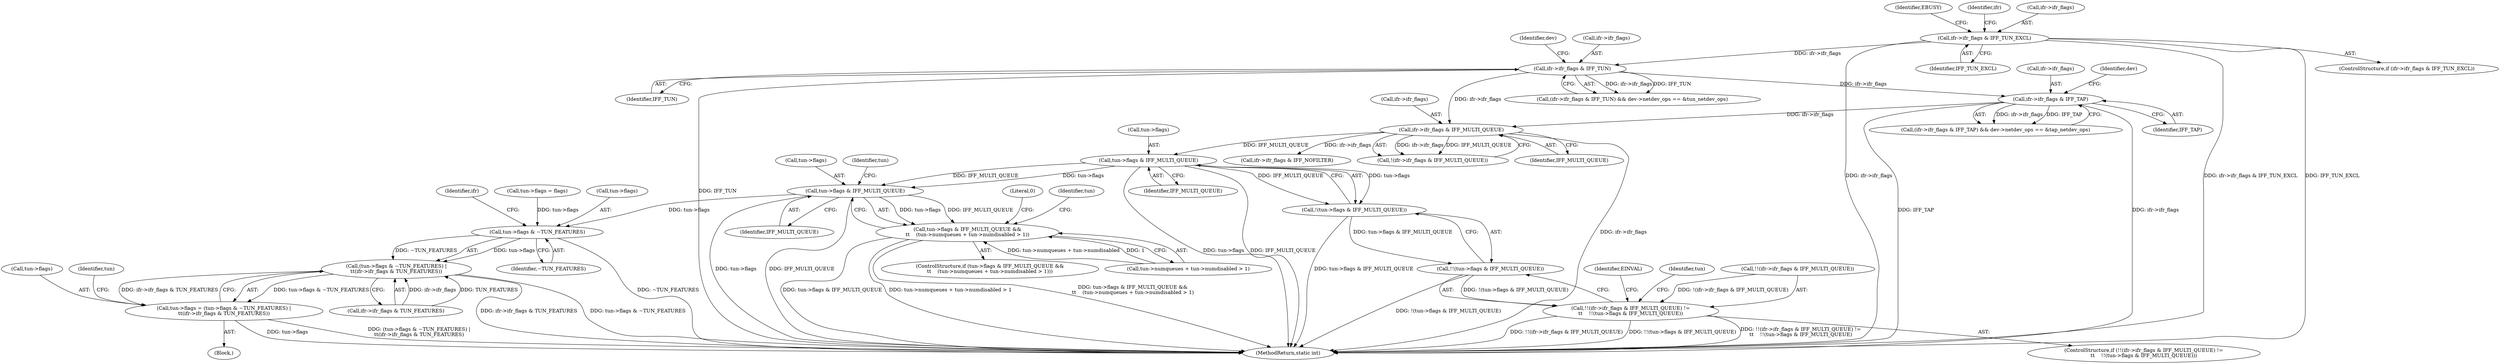 digraph "0_linux_5c25f65fd1e42685f7ccd80e0621829c105785d9@pointer" {
"1000196" [label="(Call,tun->flags & IFF_MULTI_QUEUE)"];
"1000189" [label="(Call,ifr->ifr_flags & IFF_MULTI_QUEUE)"];
"1000166" [label="(Call,ifr->ifr_flags & IFF_TAP)"];
"1000148" [label="(Call,ifr->ifr_flags & IFF_TUN)"];
"1000138" [label="(Call,ifr->ifr_flags & IFF_TUN_EXCL)"];
"1000195" [label="(Call,!(tun->flags & IFF_MULTI_QUEUE))"];
"1000194" [label="(Call,!!(tun->flags & IFF_MULTI_QUEUE))"];
"1000186" [label="(Call,!!(ifr->ifr_flags & IFF_MULTI_QUEUE) !=\n\t\t    !!(tun->flags & IFF_MULTI_QUEUE))"];
"1000240" [label="(Call,tun->flags & IFF_MULTI_QUEUE)"];
"1000239" [label="(Call,tun->flags & IFF_MULTI_QUEUE &&\n\t\t    (tun->numqueues + tun->numdisabled > 1))"];
"1000545" [label="(Call,tun->flags & ~TUN_FEATURES)"];
"1000544" [label="(Call,(tun->flags & ~TUN_FEATURES) |\n\t\t(ifr->ifr_flags & TUN_FEATURES))"];
"1000540" [label="(Call,tun->flags = (tun->flags & ~TUN_FEATURES) |\n\t\t(ifr->ifr_flags & TUN_FEATURES))"];
"1000596" [label="(MethodReturn,static int)"];
"1000187" [label="(Call,!!(ifr->ifr_flags & IFF_MULTI_QUEUE))"];
"1000256" [label="(Literal,0)"];
"1000540" [label="(Call,tun->flags = (tun->flags & ~TUN_FEATURES) |\n\t\t(ifr->ifr_flags & TUN_FEATURES))"];
"1000203" [label="(Identifier,EINVAL)"];
"1000145" [label="(Identifier,EBUSY)"];
"1000241" [label="(Call,tun->flags)"];
"1000142" [label="(Identifier,IFF_TUN_EXCL)"];
"1000165" [label="(Call,(ifr->ifr_flags & IFF_TAP) && dev->netdev_ops == &tap_netdev_ops)"];
"1000185" [label="(ControlStructure,if (!!(ifr->ifr_flags & IFF_MULTI_QUEUE) !=\n\t\t    !!(tun->flags & IFF_MULTI_QUEUE)))"];
"1000240" [label="(Call,tun->flags & IFF_MULTI_QUEUE)"];
"1000193" [label="(Identifier,IFF_MULTI_QUEUE)"];
"1000186" [label="(Call,!!(ifr->ifr_flags & IFF_MULTI_QUEUE) !=\n\t\t    !!(tun->flags & IFF_MULTI_QUEUE))"];
"1000189" [label="(Call,ifr->ifr_flags & IFF_MULTI_QUEUE)"];
"1000170" [label="(Identifier,IFF_TAP)"];
"1000137" [label="(ControlStructure,if (ifr->ifr_flags & IFF_TUN_EXCL))"];
"1000150" [label="(Identifier,ifr)"];
"1000558" [label="(Identifier,tun)"];
"1000244" [label="(Identifier,IFF_MULTI_QUEUE)"];
"1000549" [label="(Identifier,~TUN_FEATURES)"];
"1000155" [label="(Identifier,dev)"];
"1000206" [label="(Identifier,tun)"];
"1000197" [label="(Call,tun->flags)"];
"1000245" [label="(Call,tun->numqueues + tun->numdisabled > 1)"];
"1000248" [label="(Identifier,tun)"];
"1000550" [label="(Call,ifr->ifr_flags & TUN_FEATURES)"];
"1000152" [label="(Identifier,IFF_TUN)"];
"1000147" [label="(Call,(ifr->ifr_flags & IFF_TUN) && dev->netdev_ops == &tun_netdev_ops)"];
"1000166" [label="(Call,ifr->ifr_flags & IFF_TAP)"];
"1000190" [label="(Call,ifr->ifr_flags)"];
"1000194" [label="(Call,!!(tun->flags & IFF_MULTI_QUEUE))"];
"1000148" [label="(Call,ifr->ifr_flags & IFF_TUN)"];
"1000167" [label="(Call,ifr->ifr_flags)"];
"1000138" [label="(Call,ifr->ifr_flags & IFF_TUN_EXCL)"];
"1000395" [label="(Call,tun->flags = flags)"];
"1000195" [label="(Call,!(tun->flags & IFF_MULTI_QUEUE))"];
"1000196" [label="(Call,tun->flags & IFF_MULTI_QUEUE)"];
"1000227" [label="(Call,ifr->ifr_flags & IFF_NOFILTER)"];
"1000552" [label="(Identifier,ifr)"];
"1000188" [label="(Call,!(ifr->ifr_flags & IFF_MULTI_QUEUE))"];
"1000544" [label="(Call,(tun->flags & ~TUN_FEATURES) |\n\t\t(ifr->ifr_flags & TUN_FEATURES))"];
"1000238" [label="(ControlStructure,if (tun->flags & IFF_MULTI_QUEUE &&\n\t\t    (tun->numqueues + tun->numdisabled > 1)))"];
"1000173" [label="(Identifier,dev)"];
"1000149" [label="(Call,ifr->ifr_flags)"];
"1000545" [label="(Call,tun->flags & ~TUN_FEATURES)"];
"1000239" [label="(Call,tun->flags & IFF_MULTI_QUEUE &&\n\t\t    (tun->numqueues + tun->numdisabled > 1))"];
"1000110" [label="(Block,)"];
"1000546" [label="(Call,tun->flags)"];
"1000139" [label="(Call,ifr->ifr_flags)"];
"1000541" [label="(Call,tun->flags)"];
"1000200" [label="(Identifier,IFF_MULTI_QUEUE)"];
"1000534" [label="(Identifier,tun)"];
"1000196" -> "1000195"  [label="AST: "];
"1000196" -> "1000200"  [label="CFG: "];
"1000197" -> "1000196"  [label="AST: "];
"1000200" -> "1000196"  [label="AST: "];
"1000195" -> "1000196"  [label="CFG: "];
"1000196" -> "1000596"  [label="DDG: IFF_MULTI_QUEUE"];
"1000196" -> "1000596"  [label="DDG: tun->flags"];
"1000196" -> "1000195"  [label="DDG: tun->flags"];
"1000196" -> "1000195"  [label="DDG: IFF_MULTI_QUEUE"];
"1000189" -> "1000196"  [label="DDG: IFF_MULTI_QUEUE"];
"1000196" -> "1000240"  [label="DDG: tun->flags"];
"1000196" -> "1000240"  [label="DDG: IFF_MULTI_QUEUE"];
"1000189" -> "1000188"  [label="AST: "];
"1000189" -> "1000193"  [label="CFG: "];
"1000190" -> "1000189"  [label="AST: "];
"1000193" -> "1000189"  [label="AST: "];
"1000188" -> "1000189"  [label="CFG: "];
"1000189" -> "1000596"  [label="DDG: ifr->ifr_flags"];
"1000189" -> "1000188"  [label="DDG: ifr->ifr_flags"];
"1000189" -> "1000188"  [label="DDG: IFF_MULTI_QUEUE"];
"1000166" -> "1000189"  [label="DDG: ifr->ifr_flags"];
"1000148" -> "1000189"  [label="DDG: ifr->ifr_flags"];
"1000189" -> "1000227"  [label="DDG: ifr->ifr_flags"];
"1000166" -> "1000165"  [label="AST: "];
"1000166" -> "1000170"  [label="CFG: "];
"1000167" -> "1000166"  [label="AST: "];
"1000170" -> "1000166"  [label="AST: "];
"1000173" -> "1000166"  [label="CFG: "];
"1000165" -> "1000166"  [label="CFG: "];
"1000166" -> "1000596"  [label="DDG: ifr->ifr_flags"];
"1000166" -> "1000596"  [label="DDG: IFF_TAP"];
"1000166" -> "1000165"  [label="DDG: ifr->ifr_flags"];
"1000166" -> "1000165"  [label="DDG: IFF_TAP"];
"1000148" -> "1000166"  [label="DDG: ifr->ifr_flags"];
"1000148" -> "1000147"  [label="AST: "];
"1000148" -> "1000152"  [label="CFG: "];
"1000149" -> "1000148"  [label="AST: "];
"1000152" -> "1000148"  [label="AST: "];
"1000155" -> "1000148"  [label="CFG: "];
"1000147" -> "1000148"  [label="CFG: "];
"1000148" -> "1000596"  [label="DDG: IFF_TUN"];
"1000148" -> "1000147"  [label="DDG: ifr->ifr_flags"];
"1000148" -> "1000147"  [label="DDG: IFF_TUN"];
"1000138" -> "1000148"  [label="DDG: ifr->ifr_flags"];
"1000138" -> "1000137"  [label="AST: "];
"1000138" -> "1000142"  [label="CFG: "];
"1000139" -> "1000138"  [label="AST: "];
"1000142" -> "1000138"  [label="AST: "];
"1000145" -> "1000138"  [label="CFG: "];
"1000150" -> "1000138"  [label="CFG: "];
"1000138" -> "1000596"  [label="DDG: IFF_TUN_EXCL"];
"1000138" -> "1000596"  [label="DDG: ifr->ifr_flags"];
"1000138" -> "1000596"  [label="DDG: ifr->ifr_flags & IFF_TUN_EXCL"];
"1000195" -> "1000194"  [label="AST: "];
"1000194" -> "1000195"  [label="CFG: "];
"1000195" -> "1000596"  [label="DDG: tun->flags & IFF_MULTI_QUEUE"];
"1000195" -> "1000194"  [label="DDG: tun->flags & IFF_MULTI_QUEUE"];
"1000194" -> "1000186"  [label="AST: "];
"1000186" -> "1000194"  [label="CFG: "];
"1000194" -> "1000596"  [label="DDG: !(tun->flags & IFF_MULTI_QUEUE)"];
"1000194" -> "1000186"  [label="DDG: !(tun->flags & IFF_MULTI_QUEUE)"];
"1000186" -> "1000185"  [label="AST: "];
"1000187" -> "1000186"  [label="AST: "];
"1000203" -> "1000186"  [label="CFG: "];
"1000206" -> "1000186"  [label="CFG: "];
"1000186" -> "1000596"  [label="DDG: !!(ifr->ifr_flags & IFF_MULTI_QUEUE) !=\n\t\t    !!(tun->flags & IFF_MULTI_QUEUE)"];
"1000186" -> "1000596"  [label="DDG: !!(ifr->ifr_flags & IFF_MULTI_QUEUE)"];
"1000186" -> "1000596"  [label="DDG: !!(tun->flags & IFF_MULTI_QUEUE)"];
"1000187" -> "1000186"  [label="DDG: !(ifr->ifr_flags & IFF_MULTI_QUEUE)"];
"1000240" -> "1000239"  [label="AST: "];
"1000240" -> "1000244"  [label="CFG: "];
"1000241" -> "1000240"  [label="AST: "];
"1000244" -> "1000240"  [label="AST: "];
"1000248" -> "1000240"  [label="CFG: "];
"1000239" -> "1000240"  [label="CFG: "];
"1000240" -> "1000596"  [label="DDG: IFF_MULTI_QUEUE"];
"1000240" -> "1000596"  [label="DDG: tun->flags"];
"1000240" -> "1000239"  [label="DDG: tun->flags"];
"1000240" -> "1000239"  [label="DDG: IFF_MULTI_QUEUE"];
"1000240" -> "1000545"  [label="DDG: tun->flags"];
"1000239" -> "1000238"  [label="AST: "];
"1000239" -> "1000245"  [label="CFG: "];
"1000245" -> "1000239"  [label="AST: "];
"1000256" -> "1000239"  [label="CFG: "];
"1000534" -> "1000239"  [label="CFG: "];
"1000239" -> "1000596"  [label="DDG: tun->flags & IFF_MULTI_QUEUE &&\n\t\t    (tun->numqueues + tun->numdisabled > 1)"];
"1000239" -> "1000596"  [label="DDG: tun->flags & IFF_MULTI_QUEUE"];
"1000239" -> "1000596"  [label="DDG: tun->numqueues + tun->numdisabled > 1"];
"1000245" -> "1000239"  [label="DDG: tun->numqueues + tun->numdisabled"];
"1000245" -> "1000239"  [label="DDG: 1"];
"1000545" -> "1000544"  [label="AST: "];
"1000545" -> "1000549"  [label="CFG: "];
"1000546" -> "1000545"  [label="AST: "];
"1000549" -> "1000545"  [label="AST: "];
"1000552" -> "1000545"  [label="CFG: "];
"1000545" -> "1000596"  [label="DDG: ~TUN_FEATURES"];
"1000545" -> "1000544"  [label="DDG: tun->flags"];
"1000545" -> "1000544"  [label="DDG: ~TUN_FEATURES"];
"1000395" -> "1000545"  [label="DDG: tun->flags"];
"1000544" -> "1000540"  [label="AST: "];
"1000544" -> "1000550"  [label="CFG: "];
"1000550" -> "1000544"  [label="AST: "];
"1000540" -> "1000544"  [label="CFG: "];
"1000544" -> "1000596"  [label="DDG: ifr->ifr_flags & TUN_FEATURES"];
"1000544" -> "1000596"  [label="DDG: tun->flags & ~TUN_FEATURES"];
"1000544" -> "1000540"  [label="DDG: tun->flags & ~TUN_FEATURES"];
"1000544" -> "1000540"  [label="DDG: ifr->ifr_flags & TUN_FEATURES"];
"1000550" -> "1000544"  [label="DDG: ifr->ifr_flags"];
"1000550" -> "1000544"  [label="DDG: TUN_FEATURES"];
"1000540" -> "1000110"  [label="AST: "];
"1000541" -> "1000540"  [label="AST: "];
"1000558" -> "1000540"  [label="CFG: "];
"1000540" -> "1000596"  [label="DDG: (tun->flags & ~TUN_FEATURES) |\n\t\t(ifr->ifr_flags & TUN_FEATURES)"];
"1000540" -> "1000596"  [label="DDG: tun->flags"];
}
